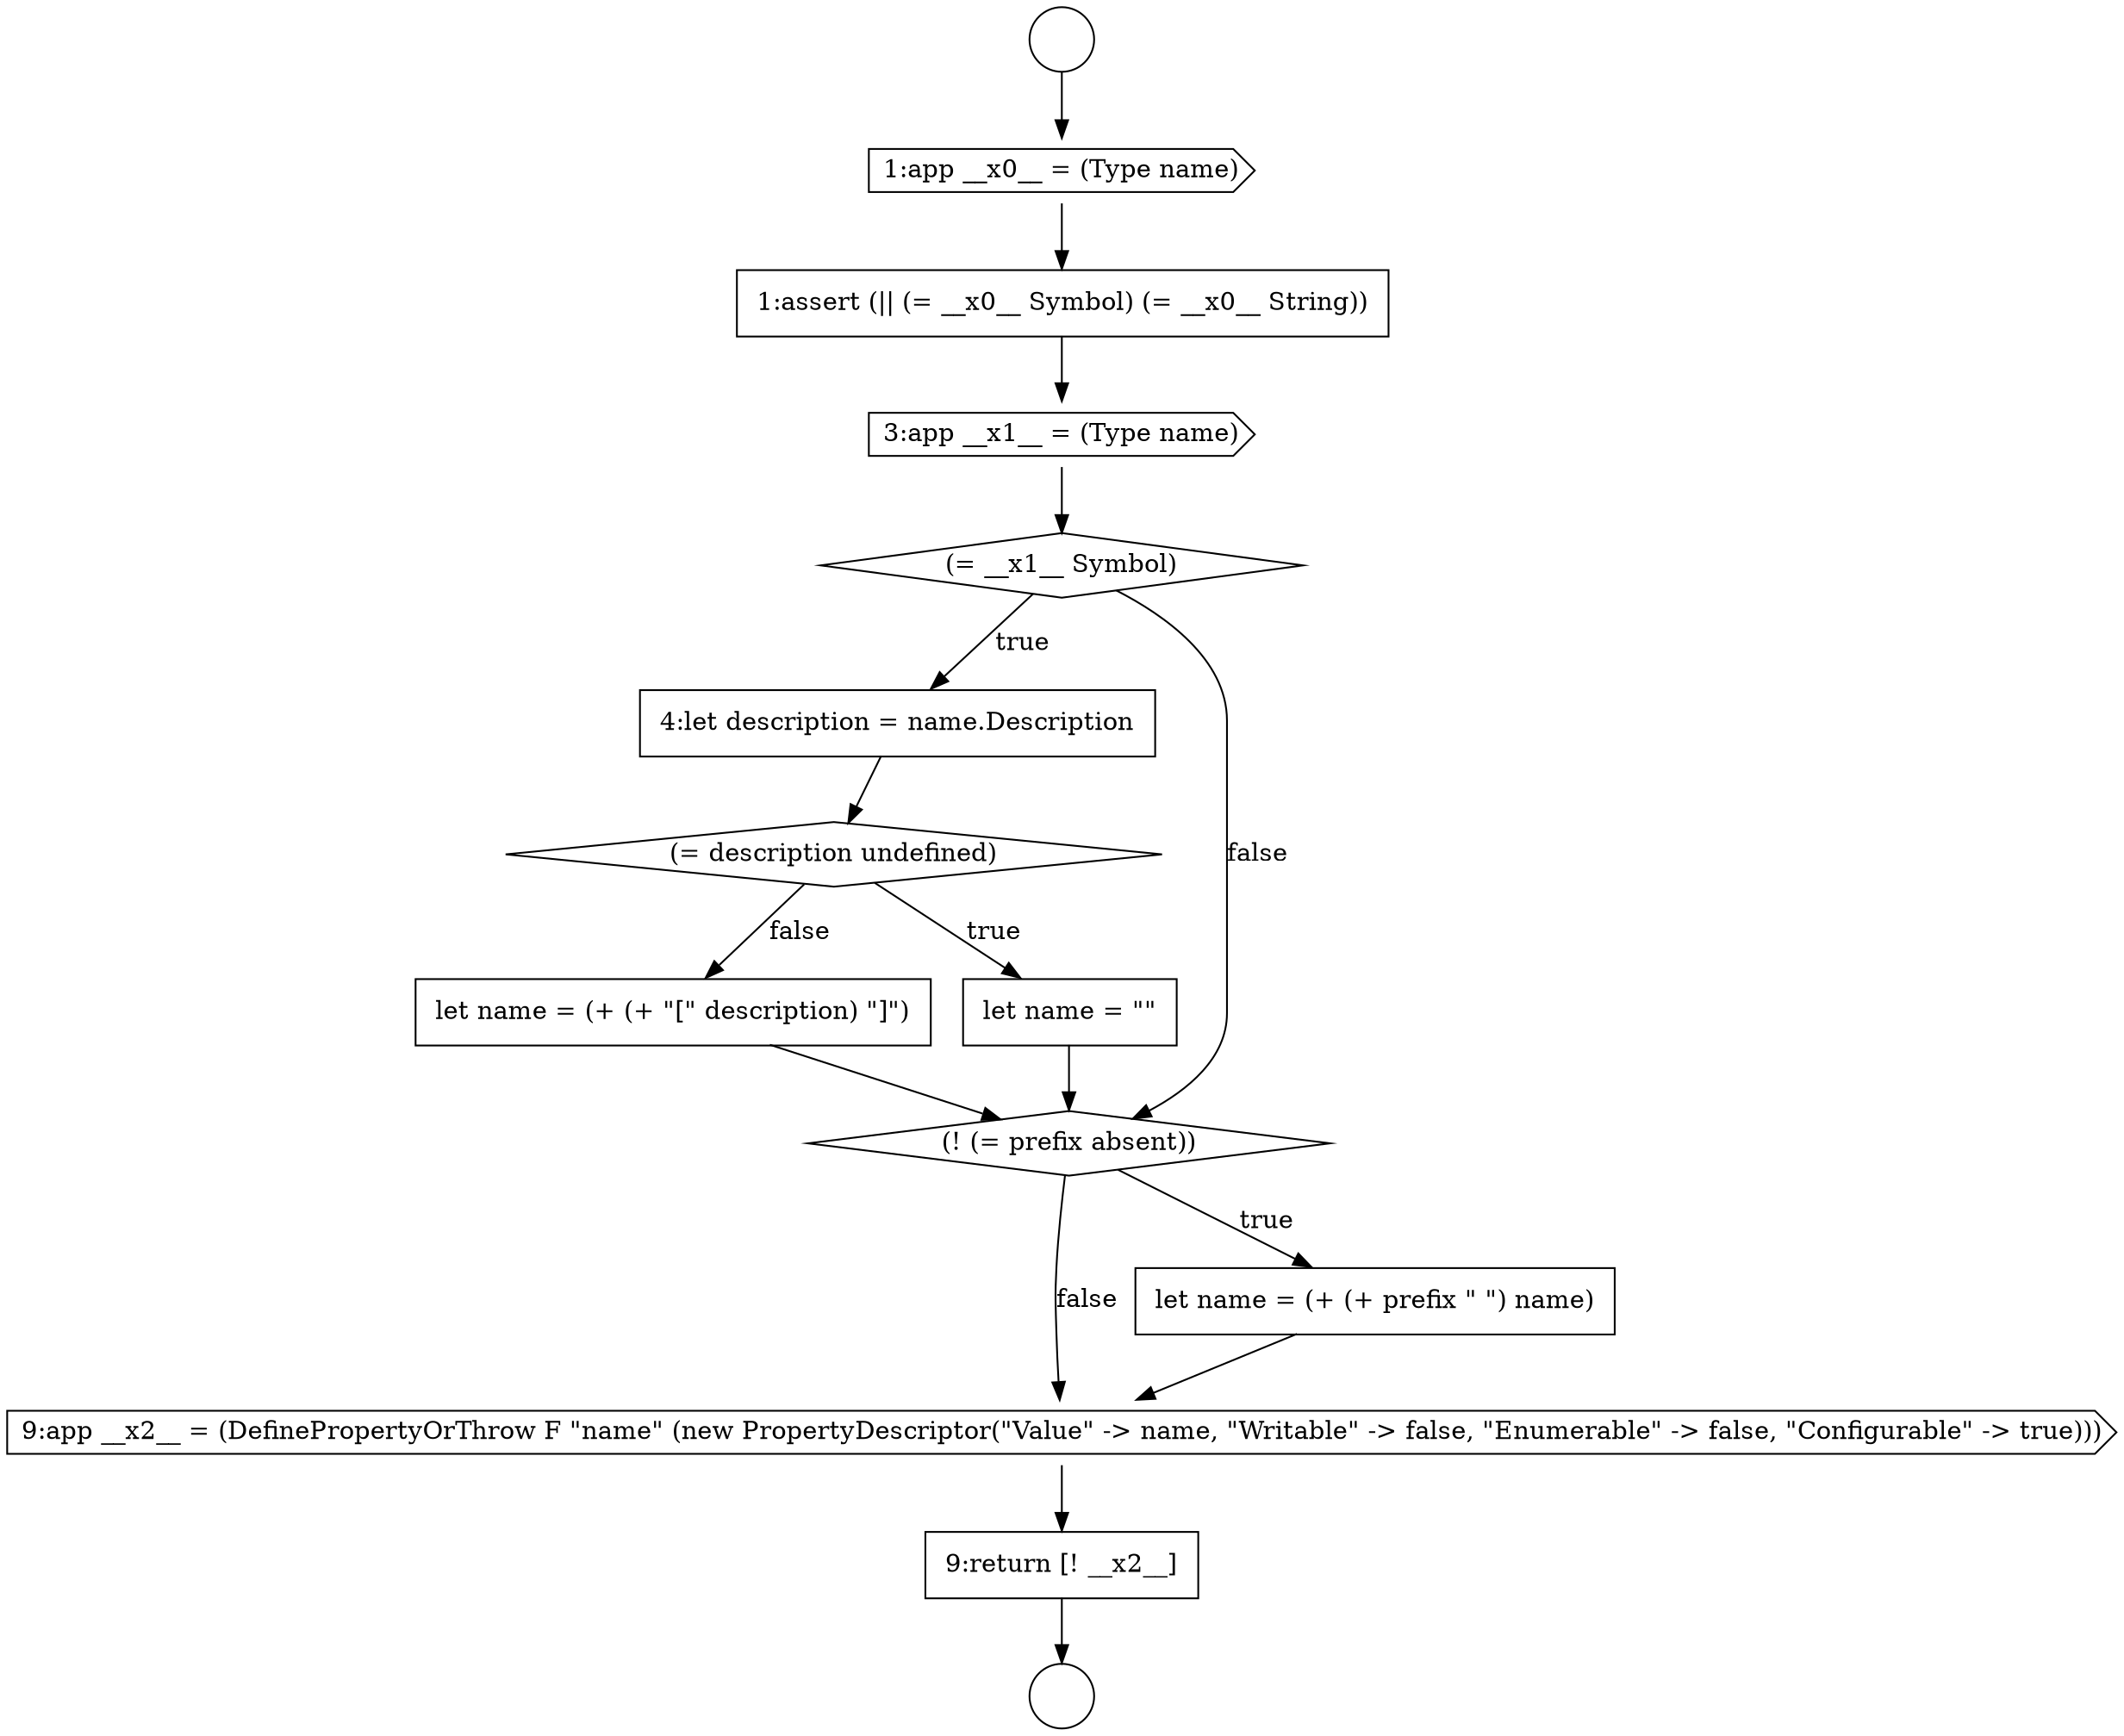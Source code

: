 digraph {
  node1899 [shape=circle label=" " color="black" fillcolor="white" style=filled]
  node1904 [shape=none, margin=0, label=<<font color="black">
    <table border="0" cellborder="1" cellspacing="0" cellpadding="10">
      <tr><td align="left">4:let description = name.Description</td></tr>
    </table>
  </font>> color="black" fillcolor="white" style=filled]
  node1907 [shape=none, margin=0, label=<<font color="black">
    <table border="0" cellborder="1" cellspacing="0" cellpadding="10">
      <tr><td align="left">let name = (+ (+ &quot;[&quot; description) &quot;]&quot;)</td></tr>
    </table>
  </font>> color="black" fillcolor="white" style=filled]
  node1911 [shape=none, margin=0, label=<<font color="black">
    <table border="0" cellborder="1" cellspacing="0" cellpadding="10">
      <tr><td align="left">9:return [! __x2__]</td></tr>
    </table>
  </font>> color="black" fillcolor="white" style=filled]
  node1900 [shape=cds, label=<<font color="black">1:app __x0__ = (Type name)</font>> color="black" fillcolor="white" style=filled]
  node1910 [shape=cds, label=<<font color="black">9:app __x2__ = (DefinePropertyOrThrow F &quot;name&quot; (new PropertyDescriptor(&quot;Value&quot; -&gt; name, &quot;Writable&quot; -&gt; false, &quot;Enumerable&quot; -&gt; false, &quot;Configurable&quot; -&gt; true)))</font>> color="black" fillcolor="white" style=filled]
  node1906 [shape=none, margin=0, label=<<font color="black">
    <table border="0" cellborder="1" cellspacing="0" cellpadding="10">
      <tr><td align="left">let name = &quot;&quot;</td></tr>
    </table>
  </font>> color="black" fillcolor="white" style=filled]
  node1909 [shape=none, margin=0, label=<<font color="black">
    <table border="0" cellborder="1" cellspacing="0" cellpadding="10">
      <tr><td align="left">let name = (+ (+ prefix &quot; &quot;) name)</td></tr>
    </table>
  </font>> color="black" fillcolor="white" style=filled]
  node1905 [shape=diamond, label=<<font color="black">(= description undefined)</font>> color="black" fillcolor="white" style=filled]
  node1901 [shape=none, margin=0, label=<<font color="black">
    <table border="0" cellborder="1" cellspacing="0" cellpadding="10">
      <tr><td align="left">1:assert (|| (= __x0__ Symbol) (= __x0__ String))</td></tr>
    </table>
  </font>> color="black" fillcolor="white" style=filled]
  node1898 [shape=circle label=" " color="black" fillcolor="white" style=filled]
  node1903 [shape=diamond, label=<<font color="black">(= __x1__ Symbol)</font>> color="black" fillcolor="white" style=filled]
  node1908 [shape=diamond, label=<<font color="black">(! (= prefix absent))</font>> color="black" fillcolor="white" style=filled]
  node1902 [shape=cds, label=<<font color="black">3:app __x1__ = (Type name)</font>> color="black" fillcolor="white" style=filled]
  node1911 -> node1899 [ color="black"]
  node1908 -> node1909 [label=<<font color="black">true</font>> color="black"]
  node1908 -> node1910 [label=<<font color="black">false</font>> color="black"]
  node1902 -> node1903 [ color="black"]
  node1909 -> node1910 [ color="black"]
  node1898 -> node1900 [ color="black"]
  node1904 -> node1905 [ color="black"]
  node1906 -> node1908 [ color="black"]
  node1903 -> node1904 [label=<<font color="black">true</font>> color="black"]
  node1903 -> node1908 [label=<<font color="black">false</font>> color="black"]
  node1910 -> node1911 [ color="black"]
  node1901 -> node1902 [ color="black"]
  node1905 -> node1906 [label=<<font color="black">true</font>> color="black"]
  node1905 -> node1907 [label=<<font color="black">false</font>> color="black"]
  node1907 -> node1908 [ color="black"]
  node1900 -> node1901 [ color="black"]
}
